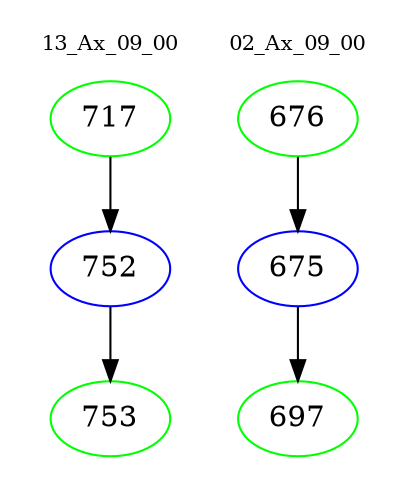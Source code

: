 digraph{
subgraph cluster_0 {
color = white
label = "13_Ax_09_00";
fontsize=10;
T0_717 [label="717", color="green"]
T0_717 -> T0_752 [color="black"]
T0_752 [label="752", color="blue"]
T0_752 -> T0_753 [color="black"]
T0_753 [label="753", color="green"]
}
subgraph cluster_1 {
color = white
label = "02_Ax_09_00";
fontsize=10;
T1_676 [label="676", color="green"]
T1_676 -> T1_675 [color="black"]
T1_675 [label="675", color="blue"]
T1_675 -> T1_697 [color="black"]
T1_697 [label="697", color="green"]
}
}

